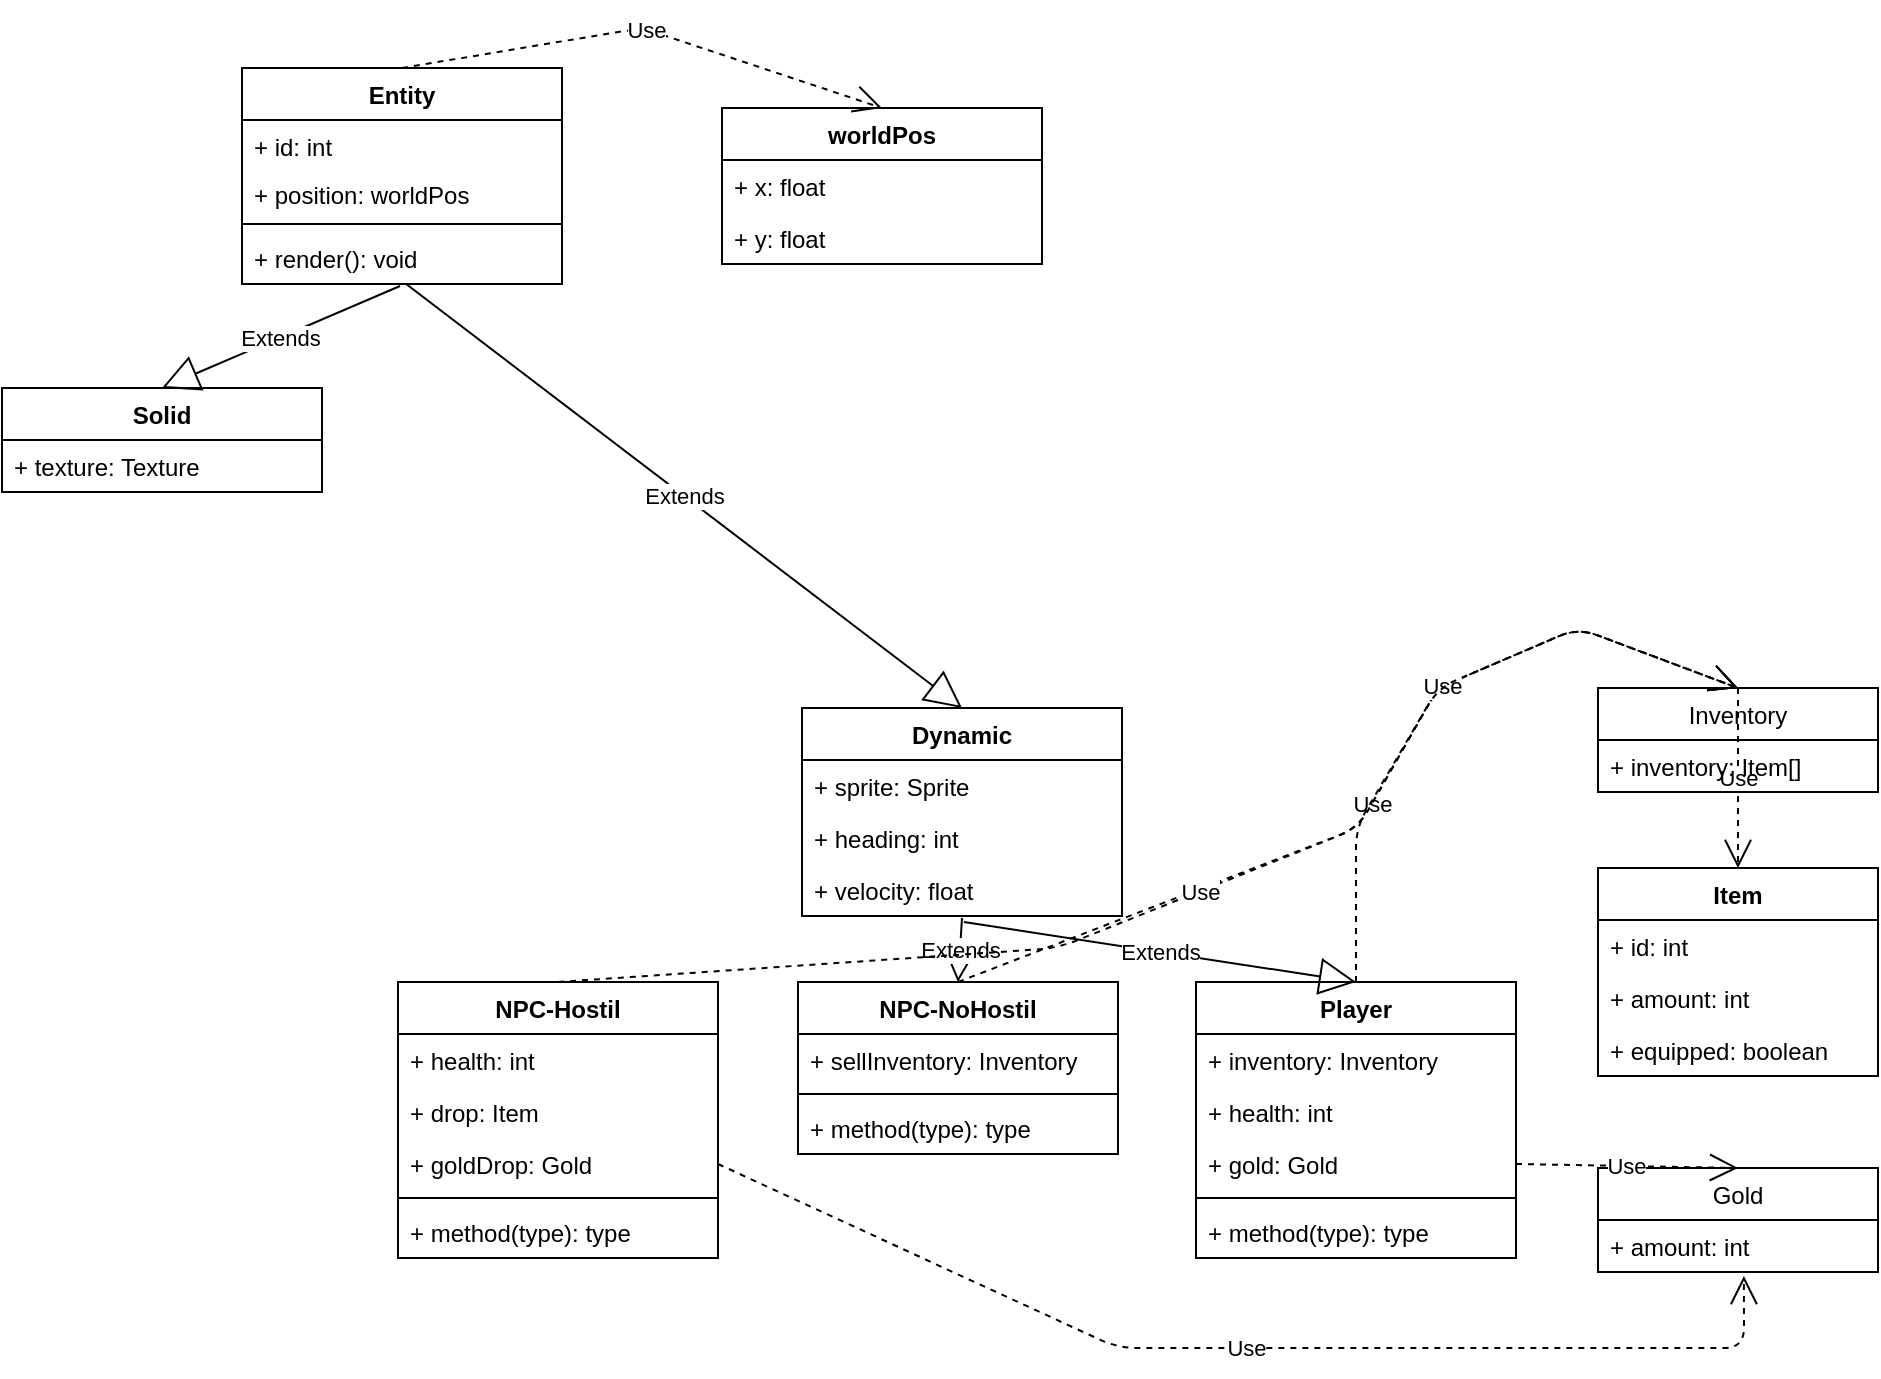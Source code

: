 <mxfile version="12.7.9" type="device"><diagram id="aAawdNF06mCZfrkdoDdF" name="Page-1"><mxGraphModel dx="862" dy="443" grid="1" gridSize="10" guides="1" tooltips="1" connect="1" arrows="1" fold="1" page="1" pageScale="1" pageWidth="827" pageHeight="1169" math="0" shadow="0"><root><mxCell id="0"/><mxCell id="1" parent="0"/><mxCell id="QVEKixayhZgfHpx2mFdd-1" value="Entity" style="swimlane;fontStyle=1;align=center;verticalAlign=top;childLayout=stackLayout;horizontal=1;startSize=26;horizontalStack=0;resizeParent=1;resizeParentMax=0;resizeLast=0;collapsible=1;marginBottom=0;" vertex="1" parent="1"><mxGeometry x="162" y="40" width="160" height="108" as="geometry"/></mxCell><mxCell id="QVEKixayhZgfHpx2mFdd-31" value="+ id: int" style="text;strokeColor=none;fillColor=none;align=left;verticalAlign=top;spacingLeft=4;spacingRight=4;overflow=hidden;rotatable=0;points=[[0,0.5],[1,0.5]];portConstraint=eastwest;" vertex="1" parent="QVEKixayhZgfHpx2mFdd-1"><mxGeometry y="26" width="160" height="24" as="geometry"/></mxCell><mxCell id="QVEKixayhZgfHpx2mFdd-2" value="+ position: worldPos" style="text;strokeColor=none;fillColor=none;align=left;verticalAlign=top;spacingLeft=4;spacingRight=4;overflow=hidden;rotatable=0;points=[[0,0.5],[1,0.5]];portConstraint=eastwest;" vertex="1" parent="QVEKixayhZgfHpx2mFdd-1"><mxGeometry y="50" width="160" height="24" as="geometry"/></mxCell><mxCell id="QVEKixayhZgfHpx2mFdd-3" value="" style="line;strokeWidth=1;fillColor=none;align=left;verticalAlign=middle;spacingTop=-1;spacingLeft=3;spacingRight=3;rotatable=0;labelPosition=right;points=[];portConstraint=eastwest;" vertex="1" parent="QVEKixayhZgfHpx2mFdd-1"><mxGeometry y="74" width="160" height="8" as="geometry"/></mxCell><mxCell id="QVEKixayhZgfHpx2mFdd-4" value="+ render(): void" style="text;strokeColor=none;fillColor=none;align=left;verticalAlign=top;spacingLeft=4;spacingRight=4;overflow=hidden;rotatable=0;points=[[0,0.5],[1,0.5]];portConstraint=eastwest;" vertex="1" parent="QVEKixayhZgfHpx2mFdd-1"><mxGeometry y="82" width="160" height="26" as="geometry"/></mxCell><mxCell id="QVEKixayhZgfHpx2mFdd-5" value="worldPos" style="swimlane;fontStyle=1;align=center;verticalAlign=top;childLayout=stackLayout;horizontal=1;startSize=26;horizontalStack=0;resizeParent=1;resizeParentMax=0;resizeLast=0;collapsible=1;marginBottom=0;" vertex="1" parent="1"><mxGeometry x="402" y="60" width="160" height="78" as="geometry"/></mxCell><mxCell id="QVEKixayhZgfHpx2mFdd-6" value="+ x: float" style="text;strokeColor=none;fillColor=none;align=left;verticalAlign=top;spacingLeft=4;spacingRight=4;overflow=hidden;rotatable=0;points=[[0,0.5],[1,0.5]];portConstraint=eastwest;" vertex="1" parent="QVEKixayhZgfHpx2mFdd-5"><mxGeometry y="26" width="160" height="26" as="geometry"/></mxCell><mxCell id="QVEKixayhZgfHpx2mFdd-9" value="+ y: float" style="text;strokeColor=none;fillColor=none;align=left;verticalAlign=top;spacingLeft=4;spacingRight=4;overflow=hidden;rotatable=0;points=[[0,0.5],[1,0.5]];portConstraint=eastwest;" vertex="1" parent="QVEKixayhZgfHpx2mFdd-5"><mxGeometry y="52" width="160" height="26" as="geometry"/></mxCell><mxCell id="QVEKixayhZgfHpx2mFdd-10" value="Use" style="endArrow=open;endSize=12;dashed=1;html=1;exitX=0.5;exitY=0;exitDx=0;exitDy=0;entryX=0.5;entryY=0;entryDx=0;entryDy=0;" edge="1" parent="1" source="QVEKixayhZgfHpx2mFdd-1" target="QVEKixayhZgfHpx2mFdd-5"><mxGeometry width="160" relative="1" as="geometry"><mxPoint x="92" y="160" as="sourcePoint"/><mxPoint x="252" y="160" as="targetPoint"/><Array as="points"><mxPoint x="362" y="20"/></Array></mxGeometry></mxCell><mxCell id="QVEKixayhZgfHpx2mFdd-11" value="Solid" style="swimlane;fontStyle=1;align=center;verticalAlign=top;childLayout=stackLayout;horizontal=1;startSize=26;horizontalStack=0;resizeParent=1;resizeParentMax=0;resizeLast=0;collapsible=1;marginBottom=0;" vertex="1" parent="1"><mxGeometry x="42" y="200" width="160" height="52" as="geometry"/></mxCell><mxCell id="QVEKixayhZgfHpx2mFdd-12" value="+ texture: Texture" style="text;strokeColor=none;fillColor=none;align=left;verticalAlign=top;spacingLeft=4;spacingRight=4;overflow=hidden;rotatable=0;points=[[0,0.5],[1,0.5]];portConstraint=eastwest;" vertex="1" parent="QVEKixayhZgfHpx2mFdd-11"><mxGeometry y="26" width="160" height="26" as="geometry"/></mxCell><mxCell id="QVEKixayhZgfHpx2mFdd-15" value="Dynamic" style="swimlane;fontStyle=1;align=center;verticalAlign=top;childLayout=stackLayout;horizontal=1;startSize=26;horizontalStack=0;resizeParent=1;resizeParentMax=0;resizeLast=0;collapsible=1;marginBottom=0;" vertex="1" parent="1"><mxGeometry x="442" y="360" width="160" height="104" as="geometry"/></mxCell><mxCell id="QVEKixayhZgfHpx2mFdd-16" value="+ sprite: Sprite" style="text;strokeColor=none;fillColor=none;align=left;verticalAlign=top;spacingLeft=4;spacingRight=4;overflow=hidden;rotatable=0;points=[[0,0.5],[1,0.5]];portConstraint=eastwest;" vertex="1" parent="QVEKixayhZgfHpx2mFdd-15"><mxGeometry y="26" width="160" height="26" as="geometry"/></mxCell><mxCell id="QVEKixayhZgfHpx2mFdd-54" value="+ heading: int" style="text;strokeColor=none;fillColor=none;align=left;verticalAlign=top;spacingLeft=4;spacingRight=4;overflow=hidden;rotatable=0;points=[[0,0.5],[1,0.5]];portConstraint=eastwest;" vertex="1" parent="QVEKixayhZgfHpx2mFdd-15"><mxGeometry y="52" width="160" height="26" as="geometry"/></mxCell><mxCell id="QVEKixayhZgfHpx2mFdd-19" value="+ velocity: float" style="text;strokeColor=none;fillColor=none;align=left;verticalAlign=top;spacingLeft=4;spacingRight=4;overflow=hidden;rotatable=0;points=[[0,0.5],[1,0.5]];portConstraint=eastwest;" vertex="1" parent="QVEKixayhZgfHpx2mFdd-15"><mxGeometry y="78" width="160" height="26" as="geometry"/></mxCell><mxCell id="QVEKixayhZgfHpx2mFdd-22" value="Extends" style="endArrow=block;endSize=16;endFill=0;html=1;entryX=0.5;entryY=0;entryDx=0;entryDy=0;exitX=0.494;exitY=1.038;exitDx=0;exitDy=0;exitPerimeter=0;" edge="1" parent="1" source="QVEKixayhZgfHpx2mFdd-4" target="QVEKixayhZgfHpx2mFdd-11"><mxGeometry width="160" relative="1" as="geometry"><mxPoint x="242" y="113" as="sourcePoint"/><mxPoint x="292" y="210" as="targetPoint"/><Array as="points"/></mxGeometry></mxCell><mxCell id="QVEKixayhZgfHpx2mFdd-23" value="Extends" style="endArrow=block;endSize=16;endFill=0;html=1;exitX=0.513;exitY=1;exitDx=0;exitDy=0;entryX=0.5;entryY=0;entryDx=0;entryDy=0;exitPerimeter=0;" edge="1" parent="1" source="QVEKixayhZgfHpx2mFdd-4" target="QVEKixayhZgfHpx2mFdd-15"><mxGeometry width="160" relative="1" as="geometry"><mxPoint x="132" y="210" as="sourcePoint"/><mxPoint x="292" y="210" as="targetPoint"/><Array as="points"/></mxGeometry></mxCell><mxCell id="QVEKixayhZgfHpx2mFdd-24" value="Player" style="swimlane;fontStyle=1;align=center;verticalAlign=top;childLayout=stackLayout;horizontal=1;startSize=26;horizontalStack=0;resizeParent=1;resizeParentMax=0;resizeLast=0;collapsible=1;marginBottom=0;" vertex="1" parent="1"><mxGeometry x="639" y="497" width="160" height="138" as="geometry"/></mxCell><mxCell id="QVEKixayhZgfHpx2mFdd-25" value="+ inventory: Inventory" style="text;strokeColor=none;fillColor=none;align=left;verticalAlign=top;spacingLeft=4;spacingRight=4;overflow=hidden;rotatable=0;points=[[0,0.5],[1,0.5]];portConstraint=eastwest;" vertex="1" parent="QVEKixayhZgfHpx2mFdd-24"><mxGeometry y="26" width="160" height="26" as="geometry"/></mxCell><mxCell id="QVEKixayhZgfHpx2mFdd-52" value="+ health: int" style="text;strokeColor=none;fillColor=none;align=left;verticalAlign=top;spacingLeft=4;spacingRight=4;overflow=hidden;rotatable=0;points=[[0,0.5],[1,0.5]];portConstraint=eastwest;" vertex="1" parent="QVEKixayhZgfHpx2mFdd-24"><mxGeometry y="52" width="160" height="26" as="geometry"/></mxCell><mxCell id="QVEKixayhZgfHpx2mFdd-58" value="+ gold: Gold" style="text;strokeColor=none;fillColor=none;align=left;verticalAlign=top;spacingLeft=4;spacingRight=4;overflow=hidden;rotatable=0;points=[[0,0.5],[1,0.5]];portConstraint=eastwest;" vertex="1" parent="QVEKixayhZgfHpx2mFdd-24"><mxGeometry y="78" width="160" height="26" as="geometry"/></mxCell><mxCell id="QVEKixayhZgfHpx2mFdd-26" value="" style="line;strokeWidth=1;fillColor=none;align=left;verticalAlign=middle;spacingTop=-1;spacingLeft=3;spacingRight=3;rotatable=0;labelPosition=right;points=[];portConstraint=eastwest;" vertex="1" parent="QVEKixayhZgfHpx2mFdd-24"><mxGeometry y="104" width="160" height="8" as="geometry"/></mxCell><mxCell id="QVEKixayhZgfHpx2mFdd-27" value="+ method(type): type" style="text;strokeColor=none;fillColor=none;align=left;verticalAlign=top;spacingLeft=4;spacingRight=4;overflow=hidden;rotatable=0;points=[[0,0.5],[1,0.5]];portConstraint=eastwest;" vertex="1" parent="QVEKixayhZgfHpx2mFdd-24"><mxGeometry y="112" width="160" height="26" as="geometry"/></mxCell><mxCell id="QVEKixayhZgfHpx2mFdd-32" value="Extends" style="endArrow=block;endSize=16;endFill=0;html=1;exitX=0.506;exitY=1.115;exitDx=0;exitDy=0;exitPerimeter=0;entryX=0.5;entryY=0;entryDx=0;entryDy=0;" edge="1" parent="1" source="QVEKixayhZgfHpx2mFdd-19" target="QVEKixayhZgfHpx2mFdd-24"><mxGeometry width="160" relative="1" as="geometry"><mxPoint x="292" y="360" as="sourcePoint"/><mxPoint x="452" y="360" as="targetPoint"/></mxGeometry></mxCell><mxCell id="QVEKixayhZgfHpx2mFdd-37" value="Item" style="swimlane;fontStyle=1;align=center;verticalAlign=top;childLayout=stackLayout;horizontal=1;startSize=26;horizontalStack=0;resizeParent=1;resizeParentMax=0;resizeLast=0;collapsible=1;marginBottom=0;" vertex="1" parent="1"><mxGeometry x="840" y="440" width="140" height="104" as="geometry"/></mxCell><mxCell id="QVEKixayhZgfHpx2mFdd-38" value="+ id: int" style="text;strokeColor=none;fillColor=none;align=left;verticalAlign=top;spacingLeft=4;spacingRight=4;overflow=hidden;rotatable=0;points=[[0,0.5],[1,0.5]];portConstraint=eastwest;" vertex="1" parent="QVEKixayhZgfHpx2mFdd-37"><mxGeometry y="26" width="140" height="26" as="geometry"/></mxCell><mxCell id="QVEKixayhZgfHpx2mFdd-41" value="+ amount: int" style="text;strokeColor=none;fillColor=none;align=left;verticalAlign=top;spacingLeft=4;spacingRight=4;overflow=hidden;rotatable=0;points=[[0,0.5],[1,0.5]];portConstraint=eastwest;" vertex="1" parent="QVEKixayhZgfHpx2mFdd-37"><mxGeometry y="52" width="140" height="26" as="geometry"/></mxCell><mxCell id="QVEKixayhZgfHpx2mFdd-42" value="+ equipped: boolean" style="text;strokeColor=none;fillColor=none;align=left;verticalAlign=top;spacingLeft=4;spacingRight=4;overflow=hidden;rotatable=0;points=[[0,0.5],[1,0.5]];portConstraint=eastwest;" vertex="1" parent="QVEKixayhZgfHpx2mFdd-37"><mxGeometry y="78" width="140" height="26" as="geometry"/></mxCell><mxCell id="QVEKixayhZgfHpx2mFdd-43" value="Use" style="endArrow=open;endSize=12;dashed=1;html=1;exitX=0.5;exitY=0;exitDx=0;exitDy=0;entryX=0.5;entryY=0;entryDx=0;entryDy=0;" edge="1" parent="1" source="QVEKixayhZgfHpx2mFdd-73" target="QVEKixayhZgfHpx2mFdd-37"><mxGeometry width="160" relative="1" as="geometry"><mxPoint x="542" y="410" as="sourcePoint"/><mxPoint x="702" y="410" as="targetPoint"/><Array as="points"/></mxGeometry></mxCell><mxCell id="QVEKixayhZgfHpx2mFdd-48" value="NPC-Hostil" style="swimlane;fontStyle=1;align=center;verticalAlign=top;childLayout=stackLayout;horizontal=1;startSize=26;horizontalStack=0;resizeParent=1;resizeParentMax=0;resizeLast=0;collapsible=1;marginBottom=0;" vertex="1" parent="1"><mxGeometry x="240" y="497" width="160" height="138" as="geometry"/></mxCell><mxCell id="QVEKixayhZgfHpx2mFdd-56" value="+ health: int" style="text;strokeColor=none;fillColor=none;align=left;verticalAlign=top;spacingLeft=4;spacingRight=4;overflow=hidden;rotatable=0;points=[[0,0.5],[1,0.5]];portConstraint=eastwest;" vertex="1" parent="QVEKixayhZgfHpx2mFdd-48"><mxGeometry y="26" width="160" height="26" as="geometry"/></mxCell><mxCell id="QVEKixayhZgfHpx2mFdd-57" value="+ drop: Item" style="text;strokeColor=none;fillColor=none;align=left;verticalAlign=top;spacingLeft=4;spacingRight=4;overflow=hidden;rotatable=0;points=[[0,0.5],[1,0.5]];portConstraint=eastwest;" vertex="1" parent="QVEKixayhZgfHpx2mFdd-48"><mxGeometry y="52" width="160" height="26" as="geometry"/></mxCell><mxCell id="QVEKixayhZgfHpx2mFdd-49" value="+ goldDrop: Gold" style="text;strokeColor=none;fillColor=none;align=left;verticalAlign=top;spacingLeft=4;spacingRight=4;overflow=hidden;rotatable=0;points=[[0,0.5],[1,0.5]];portConstraint=eastwest;" vertex="1" parent="QVEKixayhZgfHpx2mFdd-48"><mxGeometry y="78" width="160" height="26" as="geometry"/></mxCell><mxCell id="QVEKixayhZgfHpx2mFdd-50" value="" style="line;strokeWidth=1;fillColor=none;align=left;verticalAlign=middle;spacingTop=-1;spacingLeft=3;spacingRight=3;rotatable=0;labelPosition=right;points=[];portConstraint=eastwest;" vertex="1" parent="QVEKixayhZgfHpx2mFdd-48"><mxGeometry y="104" width="160" height="8" as="geometry"/></mxCell><mxCell id="QVEKixayhZgfHpx2mFdd-51" value="+ method(type): type" style="text;strokeColor=none;fillColor=none;align=left;verticalAlign=top;spacingLeft=4;spacingRight=4;overflow=hidden;rotatable=0;points=[[0,0.5],[1,0.5]];portConstraint=eastwest;" vertex="1" parent="QVEKixayhZgfHpx2mFdd-48"><mxGeometry y="112" width="160" height="26" as="geometry"/></mxCell><mxCell id="QVEKixayhZgfHpx2mFdd-63" value="Gold" style="swimlane;fontStyle=0;childLayout=stackLayout;horizontal=1;startSize=26;fillColor=none;horizontalStack=0;resizeParent=1;resizeParentMax=0;resizeLast=0;collapsible=1;marginBottom=0;" vertex="1" parent="1"><mxGeometry x="840" y="590" width="140" height="52" as="geometry"/></mxCell><mxCell id="QVEKixayhZgfHpx2mFdd-68" value="+ amount: int" style="text;strokeColor=none;fillColor=none;align=left;verticalAlign=top;spacingLeft=4;spacingRight=4;overflow=hidden;rotatable=0;points=[[0,0.5],[1,0.5]];portConstraint=eastwest;" vertex="1" parent="QVEKixayhZgfHpx2mFdd-63"><mxGeometry y="26" width="140" height="26" as="geometry"/></mxCell><mxCell id="QVEKixayhZgfHpx2mFdd-67" value="Use" style="endArrow=open;endSize=12;dashed=1;html=1;exitX=1;exitY=0.5;exitDx=0;exitDy=0;entryX=0.5;entryY=0;entryDx=0;entryDy=0;" edge="1" parent="1" source="QVEKixayhZgfHpx2mFdd-58" target="QVEKixayhZgfHpx2mFdd-63"><mxGeometry width="160" relative="1" as="geometry"><mxPoint x="649" y="480" as="sourcePoint"/><mxPoint x="809" y="480" as="targetPoint"/></mxGeometry></mxCell><mxCell id="QVEKixayhZgfHpx2mFdd-69" value="NPC-NoHostil" style="swimlane;fontStyle=1;align=center;verticalAlign=top;childLayout=stackLayout;horizontal=1;startSize=26;horizontalStack=0;resizeParent=1;resizeParentMax=0;resizeLast=0;collapsible=1;marginBottom=0;" vertex="1" parent="1"><mxGeometry x="440" y="497" width="160" height="86" as="geometry"/></mxCell><mxCell id="QVEKixayhZgfHpx2mFdd-70" value="+ sellInventory: Inventory" style="text;strokeColor=none;fillColor=none;align=left;verticalAlign=top;spacingLeft=4;spacingRight=4;overflow=hidden;rotatable=0;points=[[0,0.5],[1,0.5]];portConstraint=eastwest;" vertex="1" parent="QVEKixayhZgfHpx2mFdd-69"><mxGeometry y="26" width="160" height="26" as="geometry"/></mxCell><mxCell id="QVEKixayhZgfHpx2mFdd-71" value="" style="line;strokeWidth=1;fillColor=none;align=left;verticalAlign=middle;spacingTop=-1;spacingLeft=3;spacingRight=3;rotatable=0;labelPosition=right;points=[];portConstraint=eastwest;" vertex="1" parent="QVEKixayhZgfHpx2mFdd-69"><mxGeometry y="52" width="160" height="8" as="geometry"/></mxCell><mxCell id="QVEKixayhZgfHpx2mFdd-72" value="+ method(type): type" style="text;strokeColor=none;fillColor=none;align=left;verticalAlign=top;spacingLeft=4;spacingRight=4;overflow=hidden;rotatable=0;points=[[0,0.5],[1,0.5]];portConstraint=eastwest;" vertex="1" parent="QVEKixayhZgfHpx2mFdd-69"><mxGeometry y="60" width="160" height="26" as="geometry"/></mxCell><mxCell id="QVEKixayhZgfHpx2mFdd-73" value="Inventory" style="swimlane;fontStyle=0;childLayout=stackLayout;horizontal=1;startSize=26;fillColor=none;horizontalStack=0;resizeParent=1;resizeParentMax=0;resizeLast=0;collapsible=1;marginBottom=0;" vertex="1" parent="1"><mxGeometry x="840" y="350" width="140" height="52" as="geometry"/></mxCell><mxCell id="QVEKixayhZgfHpx2mFdd-74" value="+ inventory: Item[]" style="text;strokeColor=none;fillColor=none;align=left;verticalAlign=top;spacingLeft=4;spacingRight=4;overflow=hidden;rotatable=0;points=[[0,0.5],[1,0.5]];portConstraint=eastwest;" vertex="1" parent="QVEKixayhZgfHpx2mFdd-73"><mxGeometry y="26" width="140" height="26" as="geometry"/></mxCell><mxCell id="QVEKixayhZgfHpx2mFdd-77" value="Use" style="endArrow=open;endSize=12;dashed=1;html=1;exitX=0.5;exitY=0;exitDx=0;exitDy=0;entryX=0.5;entryY=0;entryDx=0;entryDy=0;" edge="1" parent="1" source="QVEKixayhZgfHpx2mFdd-69" target="QVEKixayhZgfHpx2mFdd-73"><mxGeometry width="160" relative="1" as="geometry"><mxPoint x="570" y="480" as="sourcePoint"/><mxPoint x="720" y="360" as="targetPoint"/><Array as="points"><mxPoint x="720" y="420"/><mxPoint x="760" y="350"/><mxPoint x="830" y="320"/></Array></mxGeometry></mxCell><mxCell id="QVEKixayhZgfHpx2mFdd-78" value="Use" style="endArrow=open;endSize=12;dashed=1;html=1;exitX=0.5;exitY=0;exitDx=0;exitDy=0;entryX=0.5;entryY=0;entryDx=0;entryDy=0;" edge="1" parent="1" source="QVEKixayhZgfHpx2mFdd-24" target="QVEKixayhZgfHpx2mFdd-73"><mxGeometry width="160" relative="1" as="geometry"><mxPoint x="570" y="480" as="sourcePoint"/><mxPoint x="730" y="480" as="targetPoint"/><Array as="points"><mxPoint x="719" y="420"/><mxPoint x="760" y="350"/><mxPoint x="830" y="320"/></Array></mxGeometry></mxCell><mxCell id="QVEKixayhZgfHpx2mFdd-79" value="Extends" style="endArrow=block;endSize=16;endFill=0;html=1;exitX=0.5;exitY=1.038;exitDx=0;exitDy=0;exitPerimeter=0;entryX=0.5;entryY=0;entryDx=0;entryDy=0;" edge="1" parent="1" source="QVEKixayhZgfHpx2mFdd-19" target="QVEKixayhZgfHpx2mFdd-69"><mxGeometry width="160" relative="1" as="geometry"><mxPoint x="570" y="480" as="sourcePoint"/><mxPoint x="730" y="480" as="targetPoint"/></mxGeometry></mxCell><mxCell id="QVEKixayhZgfHpx2mFdd-80" value="Use" style="endArrow=open;endSize=12;dashed=1;html=1;exitX=0.5;exitY=0;exitDx=0;exitDy=0;entryX=0.5;entryY=0;entryDx=0;entryDy=0;" edge="1" parent="1" source="QVEKixayhZgfHpx2mFdd-48" target="QVEKixayhZgfHpx2mFdd-73"><mxGeometry width="160" relative="1" as="geometry"><mxPoint x="460" y="580" as="sourcePoint"/><mxPoint x="730" y="420" as="targetPoint"/><Array as="points"><mxPoint x="570" y="480"/><mxPoint x="720" y="420"/><mxPoint x="760" y="350"/><mxPoint x="830" y="320"/></Array></mxGeometry></mxCell><mxCell id="QVEKixayhZgfHpx2mFdd-81" value="Use" style="endArrow=open;endSize=12;dashed=1;html=1;exitX=1;exitY=0.5;exitDx=0;exitDy=0;entryX=0.521;entryY=1.077;entryDx=0;entryDy=0;entryPerimeter=0;" edge="1" parent="1" source="QVEKixayhZgfHpx2mFdd-49" target="QVEKixayhZgfHpx2mFdd-68"><mxGeometry width="160" relative="1" as="geometry"><mxPoint x="600" y="590" as="sourcePoint"/><mxPoint x="760" y="590" as="targetPoint"/><Array as="points"><mxPoint x="600" y="680"/><mxPoint x="913" y="680"/></Array></mxGeometry></mxCell></root></mxGraphModel></diagram></mxfile>